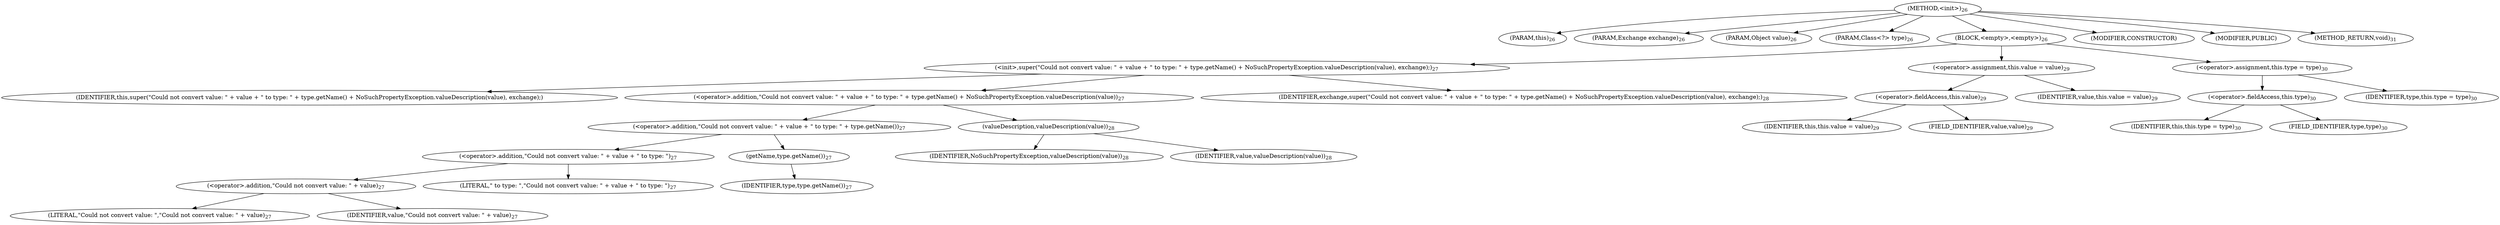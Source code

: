 digraph "&lt;init&gt;" {  
"15" [label = <(METHOD,&lt;init&gt;)<SUB>26</SUB>> ]
"4" [label = <(PARAM,this)<SUB>26</SUB>> ]
"16" [label = <(PARAM,Exchange exchange)<SUB>26</SUB>> ]
"17" [label = <(PARAM,Object value)<SUB>26</SUB>> ]
"18" [label = <(PARAM,Class&lt;?&gt; type)<SUB>26</SUB>> ]
"19" [label = <(BLOCK,&lt;empty&gt;,&lt;empty&gt;)<SUB>26</SUB>> ]
"20" [label = <(&lt;init&gt;,super(&quot;Could not convert value: &quot; + value + &quot; to type: &quot; + type.getName() + NoSuchPropertyException.valueDescription(value), exchange);)<SUB>27</SUB>> ]
"3" [label = <(IDENTIFIER,this,super(&quot;Could not convert value: &quot; + value + &quot; to type: &quot; + type.getName() + NoSuchPropertyException.valueDescription(value), exchange);)> ]
"21" [label = <(&lt;operator&gt;.addition,&quot;Could not convert value: &quot; + value + &quot; to type: &quot; + type.getName() + NoSuchPropertyException.valueDescription(value))<SUB>27</SUB>> ]
"22" [label = <(&lt;operator&gt;.addition,&quot;Could not convert value: &quot; + value + &quot; to type: &quot; + type.getName())<SUB>27</SUB>> ]
"23" [label = <(&lt;operator&gt;.addition,&quot;Could not convert value: &quot; + value + &quot; to type: &quot;)<SUB>27</SUB>> ]
"24" [label = <(&lt;operator&gt;.addition,&quot;Could not convert value: &quot; + value)<SUB>27</SUB>> ]
"25" [label = <(LITERAL,&quot;Could not convert value: &quot;,&quot;Could not convert value: &quot; + value)<SUB>27</SUB>> ]
"26" [label = <(IDENTIFIER,value,&quot;Could not convert value: &quot; + value)<SUB>27</SUB>> ]
"27" [label = <(LITERAL,&quot; to type: &quot;,&quot;Could not convert value: &quot; + value + &quot; to type: &quot;)<SUB>27</SUB>> ]
"28" [label = <(getName,type.getName())<SUB>27</SUB>> ]
"29" [label = <(IDENTIFIER,type,type.getName())<SUB>27</SUB>> ]
"30" [label = <(valueDescription,valueDescription(value))<SUB>28</SUB>> ]
"31" [label = <(IDENTIFIER,NoSuchPropertyException,valueDescription(value))<SUB>28</SUB>> ]
"32" [label = <(IDENTIFIER,value,valueDescription(value))<SUB>28</SUB>> ]
"33" [label = <(IDENTIFIER,exchange,super(&quot;Could not convert value: &quot; + value + &quot; to type: &quot; + type.getName() + NoSuchPropertyException.valueDescription(value), exchange);)<SUB>28</SUB>> ]
"34" [label = <(&lt;operator&gt;.assignment,this.value = value)<SUB>29</SUB>> ]
"35" [label = <(&lt;operator&gt;.fieldAccess,this.value)<SUB>29</SUB>> ]
"5" [label = <(IDENTIFIER,this,this.value = value)<SUB>29</SUB>> ]
"36" [label = <(FIELD_IDENTIFIER,value,value)<SUB>29</SUB>> ]
"37" [label = <(IDENTIFIER,value,this.value = value)<SUB>29</SUB>> ]
"38" [label = <(&lt;operator&gt;.assignment,this.type = type)<SUB>30</SUB>> ]
"39" [label = <(&lt;operator&gt;.fieldAccess,this.type)<SUB>30</SUB>> ]
"6" [label = <(IDENTIFIER,this,this.type = type)<SUB>30</SUB>> ]
"40" [label = <(FIELD_IDENTIFIER,type,type)<SUB>30</SUB>> ]
"41" [label = <(IDENTIFIER,type,this.type = type)<SUB>30</SUB>> ]
"42" [label = <(MODIFIER,CONSTRUCTOR)> ]
"43" [label = <(MODIFIER,PUBLIC)> ]
"44" [label = <(METHOD_RETURN,void)<SUB>31</SUB>> ]
  "15" -> "4" 
  "15" -> "16" 
  "15" -> "17" 
  "15" -> "18" 
  "15" -> "19" 
  "15" -> "42" 
  "15" -> "43" 
  "15" -> "44" 
  "19" -> "20" 
  "19" -> "34" 
  "19" -> "38" 
  "20" -> "3" 
  "20" -> "21" 
  "20" -> "33" 
  "21" -> "22" 
  "21" -> "30" 
  "22" -> "23" 
  "22" -> "28" 
  "23" -> "24" 
  "23" -> "27" 
  "24" -> "25" 
  "24" -> "26" 
  "28" -> "29" 
  "30" -> "31" 
  "30" -> "32" 
  "34" -> "35" 
  "34" -> "37" 
  "35" -> "5" 
  "35" -> "36" 
  "38" -> "39" 
  "38" -> "41" 
  "39" -> "6" 
  "39" -> "40" 
}
